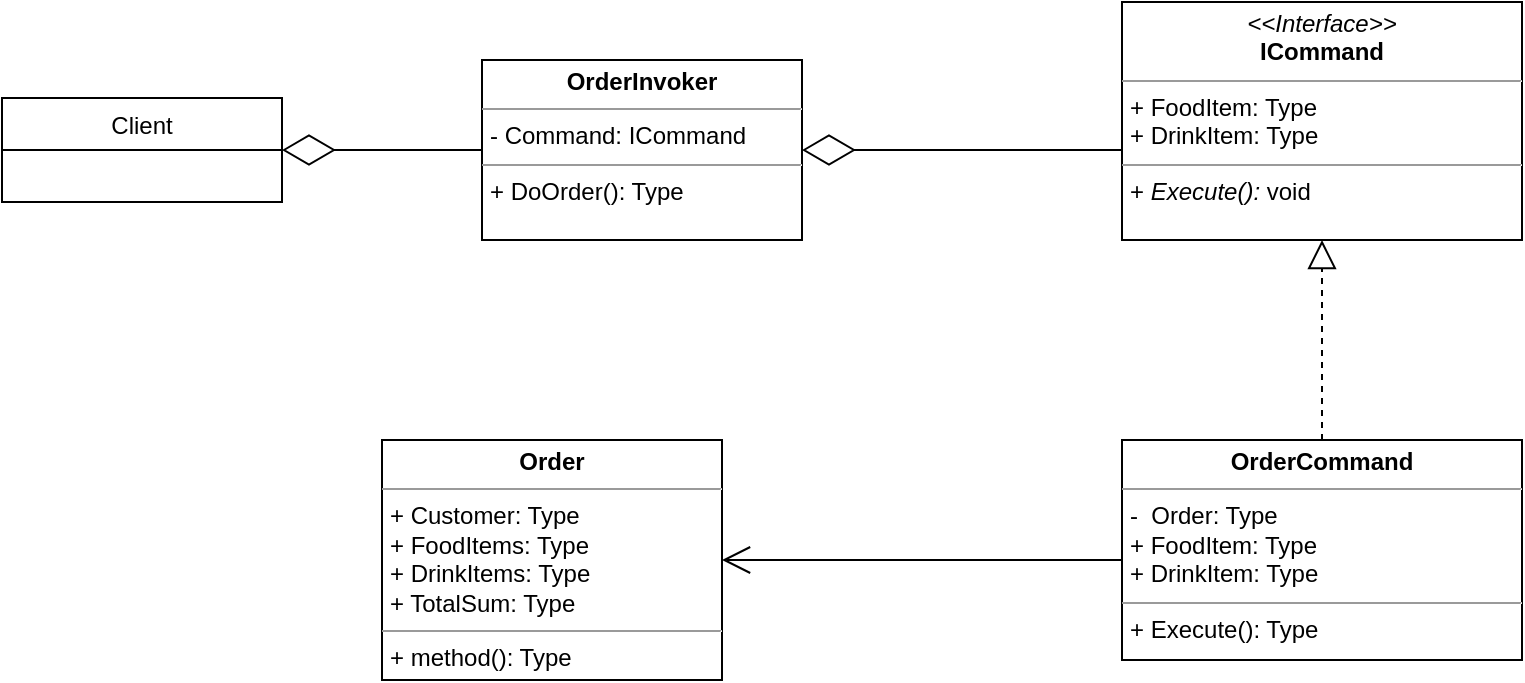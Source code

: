 <mxfile version="12.9.9" type="device"><diagram id="6aG-VmPiiiLJYX8Pr4Ap" name="Page-1"><mxGraphModel dx="1038" dy="530" grid="1" gridSize="10" guides="1" tooltips="1" connect="1" arrows="1" fold="1" page="1" pageScale="1" pageWidth="827" pageHeight="1169" math="0" shadow="0"><root><mxCell id="0"/><mxCell id="1" parent="0"/><mxCell id="Y2aex3Fg7zrd3MwJqDkh-1" value="&lt;p style=&quot;margin: 0px ; margin-top: 4px ; text-align: center&quot;&gt;&lt;i&gt;&amp;lt;&amp;lt;Interface&amp;gt;&amp;gt;&lt;/i&gt;&lt;br&gt;&lt;b&gt;ICommand&lt;/b&gt;&lt;/p&gt;&lt;hr size=&quot;1&quot;&gt;&lt;p style=&quot;margin: 0px ; margin-left: 4px&quot;&gt;+ FoodItem: Type&lt;br&gt;+ DrinkItem: Type&lt;/p&gt;&lt;hr size=&quot;1&quot;&gt;&lt;p style=&quot;margin: 0px ; margin-left: 4px&quot;&gt;+ &lt;i&gt;Execute():&lt;/i&gt; void&lt;br&gt;&lt;/p&gt;" style="verticalAlign=top;align=left;overflow=fill;fontSize=12;fontFamily=Helvetica;html=1;" vertex="1" parent="1"><mxGeometry x="560" y="41" width="200" height="119" as="geometry"/></mxCell><mxCell id="Y2aex3Fg7zrd3MwJqDkh-2" value="&lt;p style=&quot;margin: 0px ; margin-top: 4px ; text-align: center&quot;&gt;&lt;b&gt;OrderCommand&lt;/b&gt;&lt;/p&gt;&lt;hr size=&quot;1&quot;&gt;&lt;p style=&quot;margin: 0px ; margin-left: 4px&quot;&gt;-&amp;nbsp; Order: Type&lt;/p&gt;&lt;p style=&quot;margin: 0px ; margin-left: 4px&quot;&gt;+ FoodItem: Type&lt;br&gt;+ DrinkItem: Type&lt;br&gt;&lt;/p&gt;&lt;hr size=&quot;1&quot;&gt;&lt;p style=&quot;margin: 0px ; margin-left: 4px&quot;&gt;+ Execute(): Type&lt;/p&gt;" style="verticalAlign=top;align=left;overflow=fill;fontSize=12;fontFamily=Helvetica;html=1;" vertex="1" parent="1"><mxGeometry x="560" y="260" width="200" height="110" as="geometry"/></mxCell><mxCell id="Y2aex3Fg7zrd3MwJqDkh-5" value="" style="endArrow=block;dashed=1;endFill=0;endSize=12;html=1;entryX=0.5;entryY=1;entryDx=0;entryDy=0;exitX=0.5;exitY=0;exitDx=0;exitDy=0;" edge="1" parent="1" source="Y2aex3Fg7zrd3MwJqDkh-2" target="Y2aex3Fg7zrd3MwJqDkh-1"><mxGeometry width="160" relative="1" as="geometry"><mxPoint x="615" y="310" as="sourcePoint"/><mxPoint x="490" y="300" as="targetPoint"/></mxGeometry></mxCell><mxCell id="Y2aex3Fg7zrd3MwJqDkh-6" value="&lt;p style=&quot;margin: 0px ; margin-top: 4px ; text-align: center&quot;&gt;&lt;b&gt;Order&lt;/b&gt;&lt;/p&gt;&lt;hr size=&quot;1&quot;&gt;&lt;p style=&quot;margin: 0px ; margin-left: 4px&quot;&gt;+ Customer: Type&lt;/p&gt;&lt;p style=&quot;margin: 0px 0px 0px 4px&quot;&gt;+ FoodItems: Type&lt;/p&gt;&lt;p style=&quot;margin: 0px 0px 0px 4px&quot;&gt;+ DrinkItems: Type&lt;/p&gt;&lt;p style=&quot;margin: 0px 0px 0px 4px&quot;&gt;+ TotalSum: Type&lt;/p&gt;&lt;hr size=&quot;1&quot;&gt;&lt;p style=&quot;margin: 0px ; margin-left: 4px&quot;&gt;+ method(): Type&lt;/p&gt;" style="verticalAlign=top;align=left;overflow=fill;fontSize=12;fontFamily=Helvetica;html=1;" vertex="1" parent="1"><mxGeometry x="190" y="260" width="170" height="120" as="geometry"/></mxCell><mxCell id="Y2aex3Fg7zrd3MwJqDkh-13" value="" style="endArrow=open;endFill=1;endSize=12;html=1;entryX=1;entryY=0.5;entryDx=0;entryDy=0;" edge="1" parent="1" target="Y2aex3Fg7zrd3MwJqDkh-6"><mxGeometry width="160" relative="1" as="geometry"><mxPoint x="560" y="320" as="sourcePoint"/><mxPoint x="400" y="315" as="targetPoint"/></mxGeometry></mxCell><mxCell id="Y2aex3Fg7zrd3MwJqDkh-14" value="&lt;p style=&quot;margin: 0px ; margin-top: 4px ; text-align: center&quot;&gt;&lt;b&gt;OrderInvoker&lt;/b&gt;&lt;/p&gt;&lt;hr size=&quot;1&quot;&gt;&lt;p style=&quot;margin: 0px ; margin-left: 4px&quot;&gt;- Command: ICommand&lt;/p&gt;&lt;hr size=&quot;1&quot;&gt;&lt;p style=&quot;margin: 0px ; margin-left: 4px&quot;&gt;+ DoOrder(): Type&lt;/p&gt;" style="verticalAlign=top;align=left;overflow=fill;fontSize=12;fontFamily=Helvetica;html=1;" vertex="1" parent="1"><mxGeometry x="240" y="70" width="160" height="90" as="geometry"/></mxCell><mxCell id="Y2aex3Fg7zrd3MwJqDkh-16" value="" style="endArrow=diamondThin;endFill=0;endSize=24;html=1;entryX=1;entryY=0.5;entryDx=0;entryDy=0;" edge="1" parent="1" target="Y2aex3Fg7zrd3MwJqDkh-14"><mxGeometry width="160" relative="1" as="geometry"><mxPoint x="560" y="115" as="sourcePoint"/><mxPoint x="400" y="124" as="targetPoint"/></mxGeometry></mxCell><mxCell id="Y2aex3Fg7zrd3MwJqDkh-21" value="" style="endArrow=diamondThin;endFill=0;endSize=24;html=1;entryX=1;entryY=0.5;entryDx=0;entryDy=0;" edge="1" parent="1" source="Y2aex3Fg7zrd3MwJqDkh-14" target="Y2aex3Fg7zrd3MwJqDkh-17"><mxGeometry width="160" relative="1" as="geometry"><mxPoint x="218.48" y="200" as="sourcePoint"/><mxPoint x="70" y="200.01" as="targetPoint"/></mxGeometry></mxCell><mxCell id="Y2aex3Fg7zrd3MwJqDkh-17" value="Client" style="swimlane;fontStyle=0;childLayout=stackLayout;horizontal=1;startSize=26;fillColor=none;horizontalStack=0;resizeParent=1;resizeParentMax=0;resizeLast=0;collapsible=1;marginBottom=0;" vertex="1" parent="1"><mxGeometry y="89" width="140" height="52" as="geometry"/></mxCell></root></mxGraphModel></diagram></mxfile>